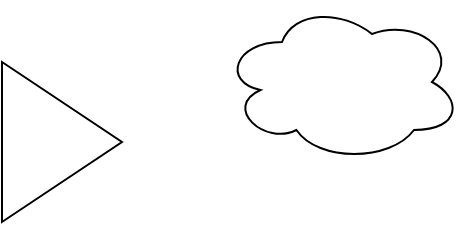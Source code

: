 <mxfile version="24.2.2" type="github">
  <diagram name="Page-1" id="WF8BbQ-MgkqRvWRKchIb">
    <mxGraphModel dx="1674" dy="738" grid="1" gridSize="10" guides="1" tooltips="1" connect="1" arrows="1" fold="1" page="1" pageScale="1" pageWidth="827" pageHeight="1169" math="0" shadow="0">
      <root>
        <mxCell id="0" />
        <mxCell id="1" parent="0" />
        <mxCell id="OQL9vCZ0K_7DGGw_UpcB-1" value="" style="triangle;whiteSpace=wrap;html=1;" vertex="1" parent="1">
          <mxGeometry x="100" y="290" width="60" height="80" as="geometry" />
        </mxCell>
        <mxCell id="OQL9vCZ0K_7DGGw_UpcB-2" value="" style="ellipse;shape=cloud;whiteSpace=wrap;html=1;" vertex="1" parent="1">
          <mxGeometry x="210" y="260" width="120" height="80" as="geometry" />
        </mxCell>
      </root>
    </mxGraphModel>
  </diagram>
</mxfile>
